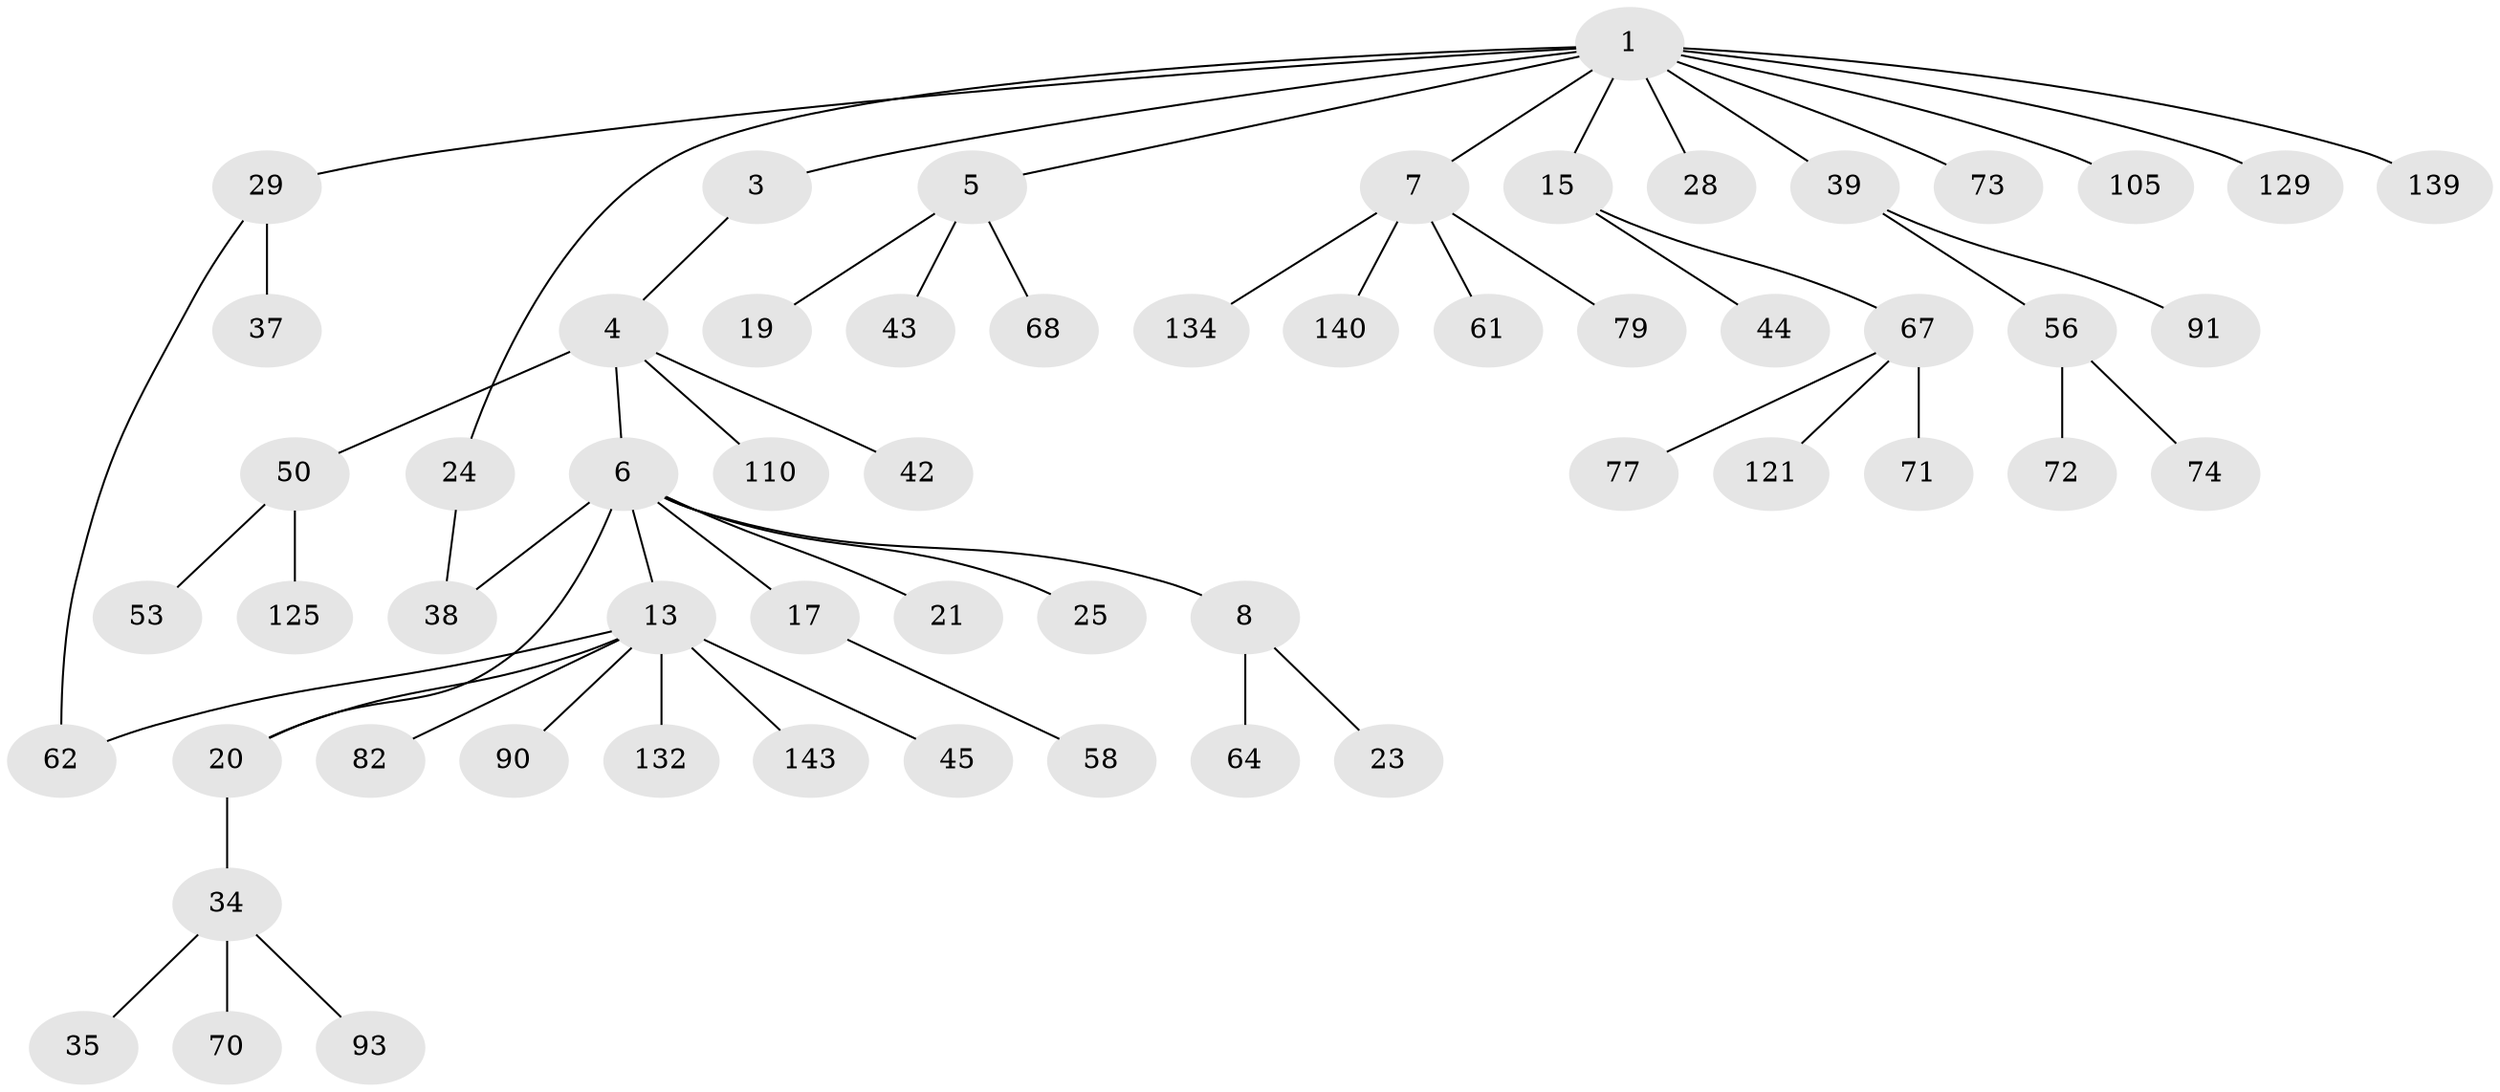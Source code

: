 // original degree distribution, {7: 0.013986013986013986, 5: 0.055944055944055944, 2: 0.2727272727272727, 3: 0.1048951048951049, 4: 0.055944055944055944, 6: 0.013986013986013986, 1: 0.4825174825174825}
// Generated by graph-tools (version 1.1) at 2025/16/03/04/25 18:16:50]
// undirected, 57 vertices, 59 edges
graph export_dot {
graph [start="1"]
  node [color=gray90,style=filled];
  1 [super="+18+55+80+33+2+9"];
  3;
  4;
  5 [super="+10+27+137"];
  6 [super="+48+14+107+52"];
  7;
  8;
  13 [super="+49+41"];
  15 [super="+60+86"];
  17 [super="+40"];
  19 [super="+30+22+78"];
  20 [super="+136+31+76"];
  21 [super="+46"];
  23 [super="+32"];
  24 [super="+109+84"];
  25 [super="+47+59"];
  28 [super="+120"];
  29 [super="+101"];
  34 [super="+36"];
  35 [super="+57"];
  37;
  38 [super="+102"];
  39 [super="+85+100"];
  42 [super="+113+108"];
  43 [super="+112+117"];
  44 [super="+98"];
  45 [super="+119"];
  50 [super="+63+88"];
  53 [super="+103"];
  56 [super="+94+66"];
  58;
  61;
  62 [super="+106"];
  64 [super="+92"];
  67 [super="+75"];
  68 [super="+114"];
  70;
  71 [super="+127"];
  72 [super="+131"];
  73;
  74 [super="+81"];
  77 [super="+83"];
  79;
  82 [super="+89"];
  90;
  91 [super="+123+99"];
  93;
  105;
  110;
  121;
  125;
  129;
  132;
  134 [super="+138"];
  139;
  140;
  143;
  1 -- 29;
  1 -- 24;
  1 -- 129;
  1 -- 73;
  1 -- 105;
  1 -- 3;
  1 -- 5;
  1 -- 7;
  1 -- 28;
  1 -- 15;
  1 -- 139;
  1 -- 39;
  3 -- 4;
  4 -- 6;
  4 -- 42;
  4 -- 50;
  4 -- 110;
  5 -- 43;
  5 -- 19;
  5 -- 68;
  6 -- 8;
  6 -- 13;
  6 -- 17;
  6 -- 21;
  6 -- 38;
  6 -- 25;
  6 -- 20;
  7 -- 61;
  7 -- 79;
  7 -- 134;
  7 -- 140;
  8 -- 23;
  8 -- 64;
  13 -- 20;
  13 -- 45;
  13 -- 132;
  13 -- 62;
  13 -- 82;
  13 -- 90;
  13 -- 143;
  15 -- 44;
  15 -- 67;
  17 -- 58;
  20 -- 34;
  24 -- 38;
  29 -- 37;
  29 -- 62;
  34 -- 35;
  34 -- 70;
  34 -- 93;
  39 -- 56;
  39 -- 91;
  50 -- 53;
  50 -- 125;
  56 -- 74;
  56 -- 72;
  67 -- 71;
  67 -- 77;
  67 -- 121;
}

